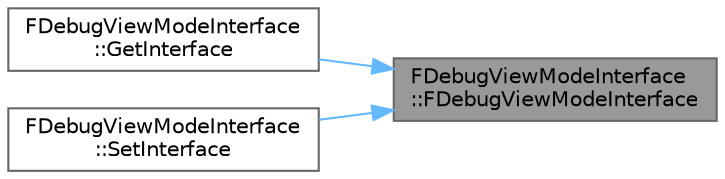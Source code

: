 digraph "FDebugViewModeInterface::FDebugViewModeInterface"
{
 // INTERACTIVE_SVG=YES
 // LATEX_PDF_SIZE
  bgcolor="transparent";
  edge [fontname=Helvetica,fontsize=10,labelfontname=Helvetica,labelfontsize=10];
  node [fontname=Helvetica,fontsize=10,shape=box,height=0.2,width=0.4];
  rankdir="RL";
  Node1 [id="Node000001",label="FDebugViewModeInterface\l::FDebugViewModeInterface",height=0.2,width=0.4,color="gray40", fillcolor="grey60", style="filled", fontcolor="black",tooltip=" "];
  Node1 -> Node2 [id="edge1_Node000001_Node000002",dir="back",color="steelblue1",style="solid",tooltip=" "];
  Node2 [id="Node000002",label="FDebugViewModeInterface\l::GetInterface",height=0.2,width=0.4,color="grey40", fillcolor="white", style="filled",URL="$dd/da8/classFDebugViewModeInterface.html#a5ad3589b8fdc6b9769247ab466a39b9a",tooltip="Return the interface object for the given viewmode."];
  Node1 -> Node3 [id="edge2_Node000001_Node000003",dir="back",color="steelblue1",style="solid",tooltip=" "];
  Node3 [id="Node000003",label="FDebugViewModeInterface\l::SetInterface",height=0.2,width=0.4,color="grey40", fillcolor="white", style="filled",URL="$dd/da8/classFDebugViewModeInterface.html#a3059ac5fc7aaef8de46fae25830a440b",tooltip="Return the interface object for the given viewmode."];
}
